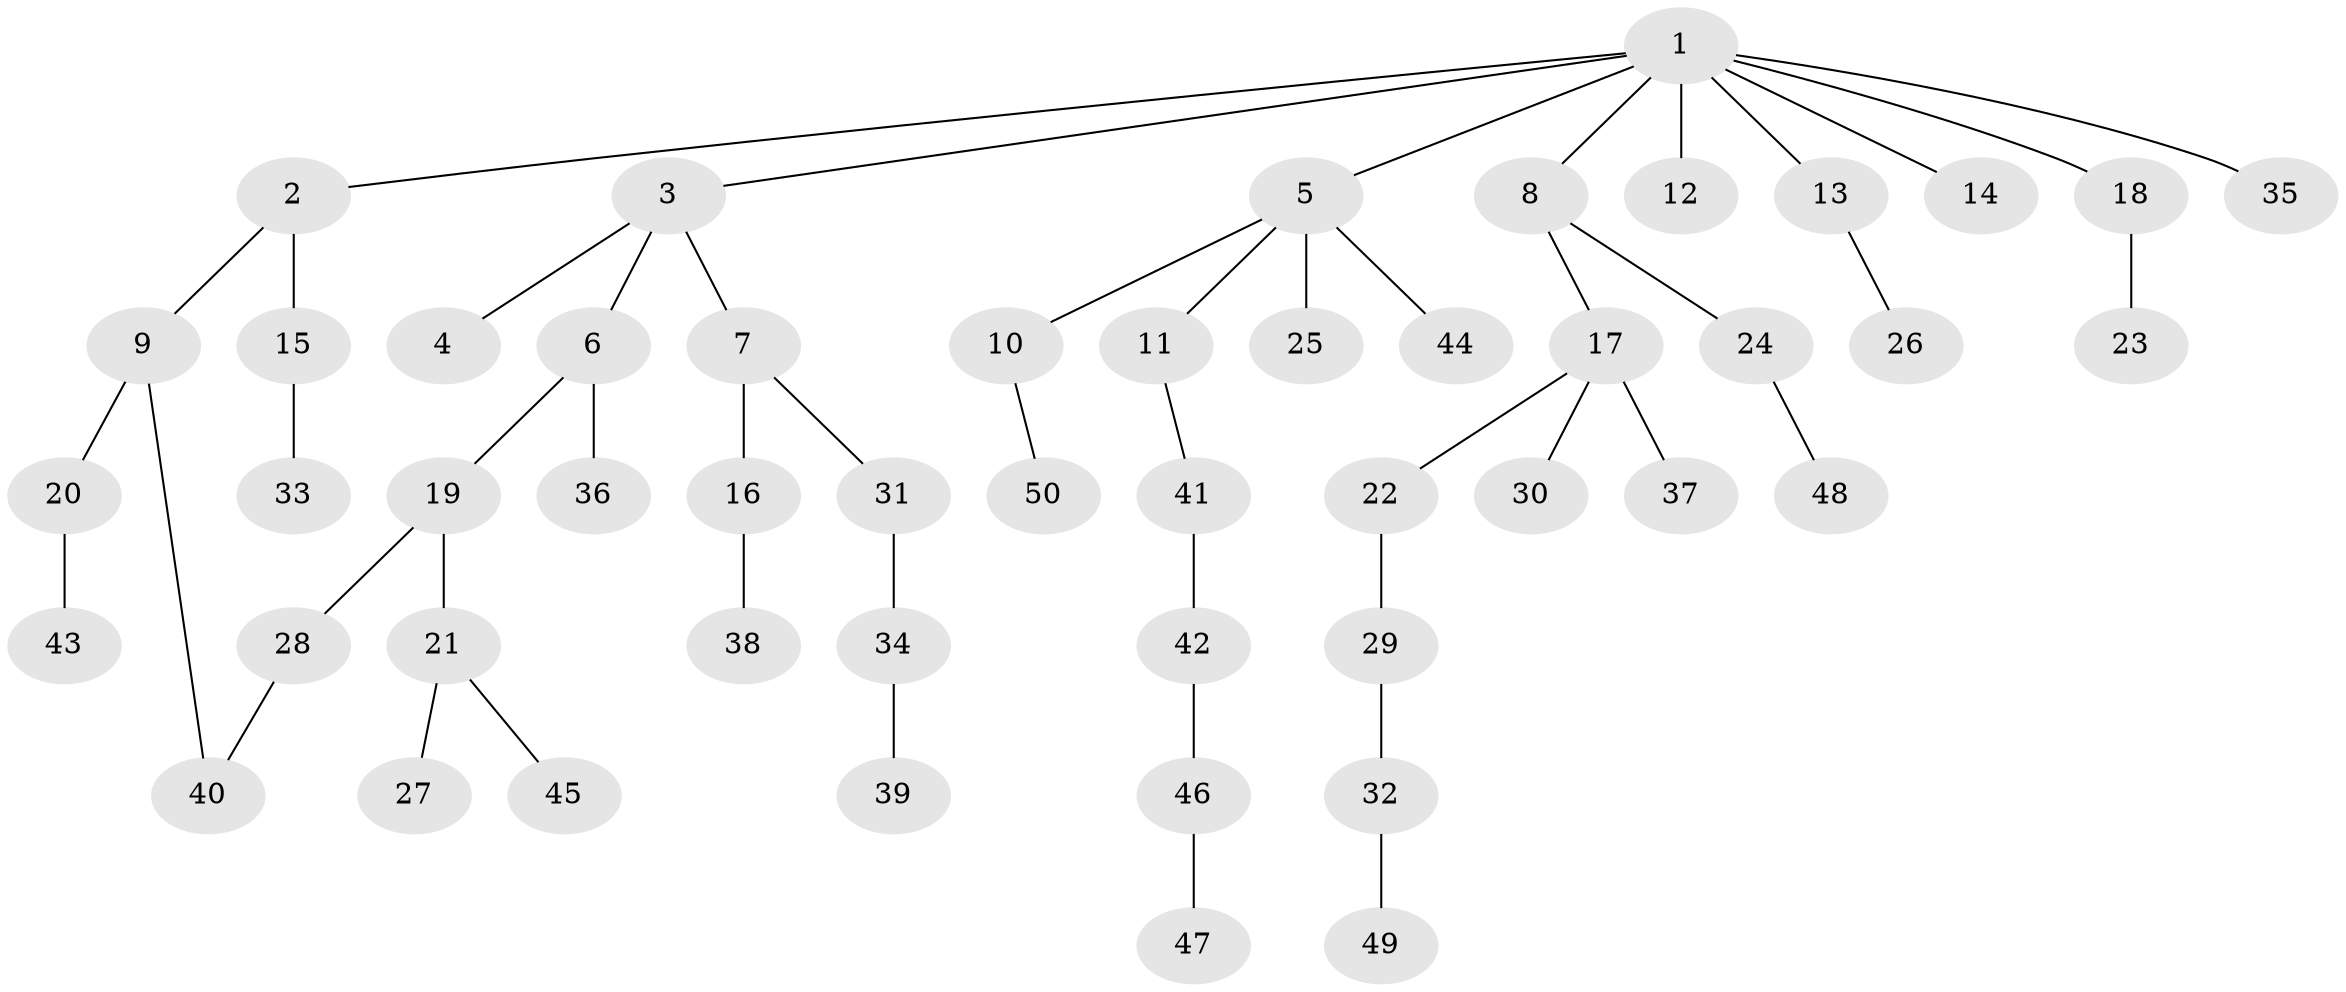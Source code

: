 // Generated by graph-tools (version 1.1) at 2025/25/03/09/25 03:25:33]
// undirected, 50 vertices, 50 edges
graph export_dot {
graph [start="1"]
  node [color=gray90,style=filled];
  1;
  2;
  3;
  4;
  5;
  6;
  7;
  8;
  9;
  10;
  11;
  12;
  13;
  14;
  15;
  16;
  17;
  18;
  19;
  20;
  21;
  22;
  23;
  24;
  25;
  26;
  27;
  28;
  29;
  30;
  31;
  32;
  33;
  34;
  35;
  36;
  37;
  38;
  39;
  40;
  41;
  42;
  43;
  44;
  45;
  46;
  47;
  48;
  49;
  50;
  1 -- 2;
  1 -- 3;
  1 -- 5;
  1 -- 8;
  1 -- 12;
  1 -- 13;
  1 -- 14;
  1 -- 18;
  1 -- 35;
  2 -- 9;
  2 -- 15;
  3 -- 4;
  3 -- 6;
  3 -- 7;
  5 -- 10;
  5 -- 11;
  5 -- 25;
  5 -- 44;
  6 -- 19;
  6 -- 36;
  7 -- 16;
  7 -- 31;
  8 -- 17;
  8 -- 24;
  9 -- 20;
  9 -- 40;
  10 -- 50;
  11 -- 41;
  13 -- 26;
  15 -- 33;
  16 -- 38;
  17 -- 22;
  17 -- 30;
  17 -- 37;
  18 -- 23;
  19 -- 21;
  19 -- 28;
  20 -- 43;
  21 -- 27;
  21 -- 45;
  22 -- 29;
  24 -- 48;
  28 -- 40;
  29 -- 32;
  31 -- 34;
  32 -- 49;
  34 -- 39;
  41 -- 42;
  42 -- 46;
  46 -- 47;
}
